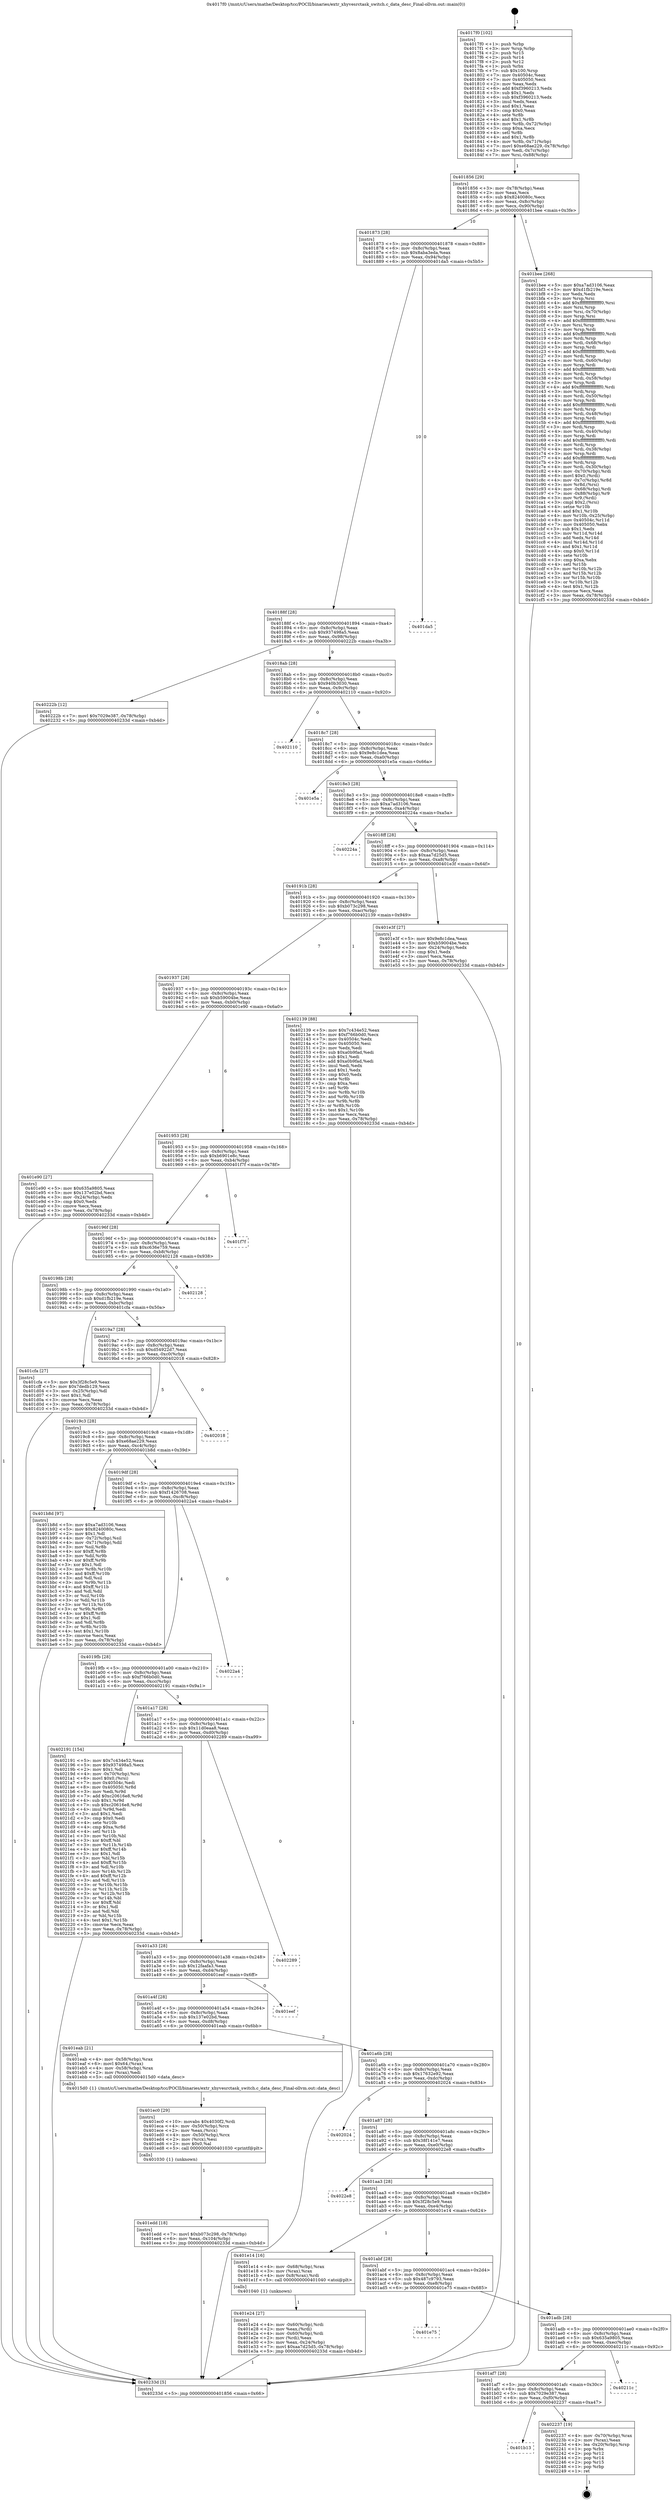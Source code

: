 digraph "0x4017f0" {
  label = "0x4017f0 (/mnt/c/Users/mathe/Desktop/tcc/POCII/binaries/extr_xhyvesrctask_switch.c_data_desc_Final-ollvm.out::main(0))"
  labelloc = "t"
  node[shape=record]

  Entry [label="",width=0.3,height=0.3,shape=circle,fillcolor=black,style=filled]
  "0x401856" [label="{
     0x401856 [29]\l
     | [instrs]\l
     &nbsp;&nbsp;0x401856 \<+3\>: mov -0x78(%rbp),%eax\l
     &nbsp;&nbsp;0x401859 \<+2\>: mov %eax,%ecx\l
     &nbsp;&nbsp;0x40185b \<+6\>: sub $0x8240080c,%ecx\l
     &nbsp;&nbsp;0x401861 \<+6\>: mov %eax,-0x8c(%rbp)\l
     &nbsp;&nbsp;0x401867 \<+6\>: mov %ecx,-0x90(%rbp)\l
     &nbsp;&nbsp;0x40186d \<+6\>: je 0000000000401bee \<main+0x3fe\>\l
  }"]
  "0x401bee" [label="{
     0x401bee [268]\l
     | [instrs]\l
     &nbsp;&nbsp;0x401bee \<+5\>: mov $0xa7ad3106,%eax\l
     &nbsp;&nbsp;0x401bf3 \<+5\>: mov $0xd1fb219e,%ecx\l
     &nbsp;&nbsp;0x401bf8 \<+2\>: xor %edx,%edx\l
     &nbsp;&nbsp;0x401bfa \<+3\>: mov %rsp,%rsi\l
     &nbsp;&nbsp;0x401bfd \<+4\>: add $0xfffffffffffffff0,%rsi\l
     &nbsp;&nbsp;0x401c01 \<+3\>: mov %rsi,%rsp\l
     &nbsp;&nbsp;0x401c04 \<+4\>: mov %rsi,-0x70(%rbp)\l
     &nbsp;&nbsp;0x401c08 \<+3\>: mov %rsp,%rsi\l
     &nbsp;&nbsp;0x401c0b \<+4\>: add $0xfffffffffffffff0,%rsi\l
     &nbsp;&nbsp;0x401c0f \<+3\>: mov %rsi,%rsp\l
     &nbsp;&nbsp;0x401c12 \<+3\>: mov %rsp,%rdi\l
     &nbsp;&nbsp;0x401c15 \<+4\>: add $0xfffffffffffffff0,%rdi\l
     &nbsp;&nbsp;0x401c19 \<+3\>: mov %rdi,%rsp\l
     &nbsp;&nbsp;0x401c1c \<+4\>: mov %rdi,-0x68(%rbp)\l
     &nbsp;&nbsp;0x401c20 \<+3\>: mov %rsp,%rdi\l
     &nbsp;&nbsp;0x401c23 \<+4\>: add $0xfffffffffffffff0,%rdi\l
     &nbsp;&nbsp;0x401c27 \<+3\>: mov %rdi,%rsp\l
     &nbsp;&nbsp;0x401c2a \<+4\>: mov %rdi,-0x60(%rbp)\l
     &nbsp;&nbsp;0x401c2e \<+3\>: mov %rsp,%rdi\l
     &nbsp;&nbsp;0x401c31 \<+4\>: add $0xfffffffffffffff0,%rdi\l
     &nbsp;&nbsp;0x401c35 \<+3\>: mov %rdi,%rsp\l
     &nbsp;&nbsp;0x401c38 \<+4\>: mov %rdi,-0x58(%rbp)\l
     &nbsp;&nbsp;0x401c3c \<+3\>: mov %rsp,%rdi\l
     &nbsp;&nbsp;0x401c3f \<+4\>: add $0xfffffffffffffff0,%rdi\l
     &nbsp;&nbsp;0x401c43 \<+3\>: mov %rdi,%rsp\l
     &nbsp;&nbsp;0x401c46 \<+4\>: mov %rdi,-0x50(%rbp)\l
     &nbsp;&nbsp;0x401c4a \<+3\>: mov %rsp,%rdi\l
     &nbsp;&nbsp;0x401c4d \<+4\>: add $0xfffffffffffffff0,%rdi\l
     &nbsp;&nbsp;0x401c51 \<+3\>: mov %rdi,%rsp\l
     &nbsp;&nbsp;0x401c54 \<+4\>: mov %rdi,-0x48(%rbp)\l
     &nbsp;&nbsp;0x401c58 \<+3\>: mov %rsp,%rdi\l
     &nbsp;&nbsp;0x401c5b \<+4\>: add $0xfffffffffffffff0,%rdi\l
     &nbsp;&nbsp;0x401c5f \<+3\>: mov %rdi,%rsp\l
     &nbsp;&nbsp;0x401c62 \<+4\>: mov %rdi,-0x40(%rbp)\l
     &nbsp;&nbsp;0x401c66 \<+3\>: mov %rsp,%rdi\l
     &nbsp;&nbsp;0x401c69 \<+4\>: add $0xfffffffffffffff0,%rdi\l
     &nbsp;&nbsp;0x401c6d \<+3\>: mov %rdi,%rsp\l
     &nbsp;&nbsp;0x401c70 \<+4\>: mov %rdi,-0x38(%rbp)\l
     &nbsp;&nbsp;0x401c74 \<+3\>: mov %rsp,%rdi\l
     &nbsp;&nbsp;0x401c77 \<+4\>: add $0xfffffffffffffff0,%rdi\l
     &nbsp;&nbsp;0x401c7b \<+3\>: mov %rdi,%rsp\l
     &nbsp;&nbsp;0x401c7e \<+4\>: mov %rdi,-0x30(%rbp)\l
     &nbsp;&nbsp;0x401c82 \<+4\>: mov -0x70(%rbp),%rdi\l
     &nbsp;&nbsp;0x401c86 \<+6\>: movl $0x0,(%rdi)\l
     &nbsp;&nbsp;0x401c8c \<+4\>: mov -0x7c(%rbp),%r8d\l
     &nbsp;&nbsp;0x401c90 \<+3\>: mov %r8d,(%rsi)\l
     &nbsp;&nbsp;0x401c93 \<+4\>: mov -0x68(%rbp),%rdi\l
     &nbsp;&nbsp;0x401c97 \<+7\>: mov -0x88(%rbp),%r9\l
     &nbsp;&nbsp;0x401c9e \<+3\>: mov %r9,(%rdi)\l
     &nbsp;&nbsp;0x401ca1 \<+3\>: cmpl $0x2,(%rsi)\l
     &nbsp;&nbsp;0x401ca4 \<+4\>: setne %r10b\l
     &nbsp;&nbsp;0x401ca8 \<+4\>: and $0x1,%r10b\l
     &nbsp;&nbsp;0x401cac \<+4\>: mov %r10b,-0x25(%rbp)\l
     &nbsp;&nbsp;0x401cb0 \<+8\>: mov 0x40504c,%r11d\l
     &nbsp;&nbsp;0x401cb8 \<+7\>: mov 0x405050,%ebx\l
     &nbsp;&nbsp;0x401cbf \<+3\>: sub $0x1,%edx\l
     &nbsp;&nbsp;0x401cc2 \<+3\>: mov %r11d,%r14d\l
     &nbsp;&nbsp;0x401cc5 \<+3\>: add %edx,%r14d\l
     &nbsp;&nbsp;0x401cc8 \<+4\>: imul %r14d,%r11d\l
     &nbsp;&nbsp;0x401ccc \<+4\>: and $0x1,%r11d\l
     &nbsp;&nbsp;0x401cd0 \<+4\>: cmp $0x0,%r11d\l
     &nbsp;&nbsp;0x401cd4 \<+4\>: sete %r10b\l
     &nbsp;&nbsp;0x401cd8 \<+3\>: cmp $0xa,%ebx\l
     &nbsp;&nbsp;0x401cdb \<+4\>: setl %r15b\l
     &nbsp;&nbsp;0x401cdf \<+3\>: mov %r10b,%r12b\l
     &nbsp;&nbsp;0x401ce2 \<+3\>: and %r15b,%r12b\l
     &nbsp;&nbsp;0x401ce5 \<+3\>: xor %r15b,%r10b\l
     &nbsp;&nbsp;0x401ce8 \<+3\>: or %r10b,%r12b\l
     &nbsp;&nbsp;0x401ceb \<+4\>: test $0x1,%r12b\l
     &nbsp;&nbsp;0x401cef \<+3\>: cmovne %ecx,%eax\l
     &nbsp;&nbsp;0x401cf2 \<+3\>: mov %eax,-0x78(%rbp)\l
     &nbsp;&nbsp;0x401cf5 \<+5\>: jmp 000000000040233d \<main+0xb4d\>\l
  }"]
  "0x401873" [label="{
     0x401873 [28]\l
     | [instrs]\l
     &nbsp;&nbsp;0x401873 \<+5\>: jmp 0000000000401878 \<main+0x88\>\l
     &nbsp;&nbsp;0x401878 \<+6\>: mov -0x8c(%rbp),%eax\l
     &nbsp;&nbsp;0x40187e \<+5\>: sub $0x8aba3eda,%eax\l
     &nbsp;&nbsp;0x401883 \<+6\>: mov %eax,-0x94(%rbp)\l
     &nbsp;&nbsp;0x401889 \<+6\>: je 0000000000401da5 \<main+0x5b5\>\l
  }"]
  Exit [label="",width=0.3,height=0.3,shape=circle,fillcolor=black,style=filled,peripheries=2]
  "0x401da5" [label="{
     0x401da5\l
  }", style=dashed]
  "0x40188f" [label="{
     0x40188f [28]\l
     | [instrs]\l
     &nbsp;&nbsp;0x40188f \<+5\>: jmp 0000000000401894 \<main+0xa4\>\l
     &nbsp;&nbsp;0x401894 \<+6\>: mov -0x8c(%rbp),%eax\l
     &nbsp;&nbsp;0x40189a \<+5\>: sub $0x937498a5,%eax\l
     &nbsp;&nbsp;0x40189f \<+6\>: mov %eax,-0x98(%rbp)\l
     &nbsp;&nbsp;0x4018a5 \<+6\>: je 000000000040222b \<main+0xa3b\>\l
  }"]
  "0x401b13" [label="{
     0x401b13\l
  }", style=dashed]
  "0x40222b" [label="{
     0x40222b [12]\l
     | [instrs]\l
     &nbsp;&nbsp;0x40222b \<+7\>: movl $0x7029e387,-0x78(%rbp)\l
     &nbsp;&nbsp;0x402232 \<+5\>: jmp 000000000040233d \<main+0xb4d\>\l
  }"]
  "0x4018ab" [label="{
     0x4018ab [28]\l
     | [instrs]\l
     &nbsp;&nbsp;0x4018ab \<+5\>: jmp 00000000004018b0 \<main+0xc0\>\l
     &nbsp;&nbsp;0x4018b0 \<+6\>: mov -0x8c(%rbp),%eax\l
     &nbsp;&nbsp;0x4018b6 \<+5\>: sub $0x940b3030,%eax\l
     &nbsp;&nbsp;0x4018bb \<+6\>: mov %eax,-0x9c(%rbp)\l
     &nbsp;&nbsp;0x4018c1 \<+6\>: je 0000000000402110 \<main+0x920\>\l
  }"]
  "0x402237" [label="{
     0x402237 [19]\l
     | [instrs]\l
     &nbsp;&nbsp;0x402237 \<+4\>: mov -0x70(%rbp),%rax\l
     &nbsp;&nbsp;0x40223b \<+2\>: mov (%rax),%eax\l
     &nbsp;&nbsp;0x40223d \<+4\>: lea -0x20(%rbp),%rsp\l
     &nbsp;&nbsp;0x402241 \<+1\>: pop %rbx\l
     &nbsp;&nbsp;0x402242 \<+2\>: pop %r12\l
     &nbsp;&nbsp;0x402244 \<+2\>: pop %r14\l
     &nbsp;&nbsp;0x402246 \<+2\>: pop %r15\l
     &nbsp;&nbsp;0x402248 \<+1\>: pop %rbp\l
     &nbsp;&nbsp;0x402249 \<+1\>: ret\l
  }"]
  "0x402110" [label="{
     0x402110\l
  }", style=dashed]
  "0x4018c7" [label="{
     0x4018c7 [28]\l
     | [instrs]\l
     &nbsp;&nbsp;0x4018c7 \<+5\>: jmp 00000000004018cc \<main+0xdc\>\l
     &nbsp;&nbsp;0x4018cc \<+6\>: mov -0x8c(%rbp),%eax\l
     &nbsp;&nbsp;0x4018d2 \<+5\>: sub $0x9e8c1dea,%eax\l
     &nbsp;&nbsp;0x4018d7 \<+6\>: mov %eax,-0xa0(%rbp)\l
     &nbsp;&nbsp;0x4018dd \<+6\>: je 0000000000401e5a \<main+0x66a\>\l
  }"]
  "0x401af7" [label="{
     0x401af7 [28]\l
     | [instrs]\l
     &nbsp;&nbsp;0x401af7 \<+5\>: jmp 0000000000401afc \<main+0x30c\>\l
     &nbsp;&nbsp;0x401afc \<+6\>: mov -0x8c(%rbp),%eax\l
     &nbsp;&nbsp;0x401b02 \<+5\>: sub $0x7029e387,%eax\l
     &nbsp;&nbsp;0x401b07 \<+6\>: mov %eax,-0xf0(%rbp)\l
     &nbsp;&nbsp;0x401b0d \<+6\>: je 0000000000402237 \<main+0xa47\>\l
  }"]
  "0x401e5a" [label="{
     0x401e5a\l
  }", style=dashed]
  "0x4018e3" [label="{
     0x4018e3 [28]\l
     | [instrs]\l
     &nbsp;&nbsp;0x4018e3 \<+5\>: jmp 00000000004018e8 \<main+0xf8\>\l
     &nbsp;&nbsp;0x4018e8 \<+6\>: mov -0x8c(%rbp),%eax\l
     &nbsp;&nbsp;0x4018ee \<+5\>: sub $0xa7ad3106,%eax\l
     &nbsp;&nbsp;0x4018f3 \<+6\>: mov %eax,-0xa4(%rbp)\l
     &nbsp;&nbsp;0x4018f9 \<+6\>: je 000000000040224a \<main+0xa5a\>\l
  }"]
  "0x40211c" [label="{
     0x40211c\l
  }", style=dashed]
  "0x40224a" [label="{
     0x40224a\l
  }", style=dashed]
  "0x4018ff" [label="{
     0x4018ff [28]\l
     | [instrs]\l
     &nbsp;&nbsp;0x4018ff \<+5\>: jmp 0000000000401904 \<main+0x114\>\l
     &nbsp;&nbsp;0x401904 \<+6\>: mov -0x8c(%rbp),%eax\l
     &nbsp;&nbsp;0x40190a \<+5\>: sub $0xaa7d25d5,%eax\l
     &nbsp;&nbsp;0x40190f \<+6\>: mov %eax,-0xa8(%rbp)\l
     &nbsp;&nbsp;0x401915 \<+6\>: je 0000000000401e3f \<main+0x64f\>\l
  }"]
  "0x401adb" [label="{
     0x401adb [28]\l
     | [instrs]\l
     &nbsp;&nbsp;0x401adb \<+5\>: jmp 0000000000401ae0 \<main+0x2f0\>\l
     &nbsp;&nbsp;0x401ae0 \<+6\>: mov -0x8c(%rbp),%eax\l
     &nbsp;&nbsp;0x401ae6 \<+5\>: sub $0x635a9805,%eax\l
     &nbsp;&nbsp;0x401aeb \<+6\>: mov %eax,-0xec(%rbp)\l
     &nbsp;&nbsp;0x401af1 \<+6\>: je 000000000040211c \<main+0x92c\>\l
  }"]
  "0x401e3f" [label="{
     0x401e3f [27]\l
     | [instrs]\l
     &nbsp;&nbsp;0x401e3f \<+5\>: mov $0x9e8c1dea,%eax\l
     &nbsp;&nbsp;0x401e44 \<+5\>: mov $0xb59004be,%ecx\l
     &nbsp;&nbsp;0x401e49 \<+3\>: mov -0x24(%rbp),%edx\l
     &nbsp;&nbsp;0x401e4c \<+3\>: cmp $0x1,%edx\l
     &nbsp;&nbsp;0x401e4f \<+3\>: cmovl %ecx,%eax\l
     &nbsp;&nbsp;0x401e52 \<+3\>: mov %eax,-0x78(%rbp)\l
     &nbsp;&nbsp;0x401e55 \<+5\>: jmp 000000000040233d \<main+0xb4d\>\l
  }"]
  "0x40191b" [label="{
     0x40191b [28]\l
     | [instrs]\l
     &nbsp;&nbsp;0x40191b \<+5\>: jmp 0000000000401920 \<main+0x130\>\l
     &nbsp;&nbsp;0x401920 \<+6\>: mov -0x8c(%rbp),%eax\l
     &nbsp;&nbsp;0x401926 \<+5\>: sub $0xb073c298,%eax\l
     &nbsp;&nbsp;0x40192b \<+6\>: mov %eax,-0xac(%rbp)\l
     &nbsp;&nbsp;0x401931 \<+6\>: je 0000000000402139 \<main+0x949\>\l
  }"]
  "0x401e75" [label="{
     0x401e75\l
  }", style=dashed]
  "0x402139" [label="{
     0x402139 [88]\l
     | [instrs]\l
     &nbsp;&nbsp;0x402139 \<+5\>: mov $0x7c434e52,%eax\l
     &nbsp;&nbsp;0x40213e \<+5\>: mov $0xf766b0d0,%ecx\l
     &nbsp;&nbsp;0x402143 \<+7\>: mov 0x40504c,%edx\l
     &nbsp;&nbsp;0x40214a \<+7\>: mov 0x405050,%esi\l
     &nbsp;&nbsp;0x402151 \<+2\>: mov %edx,%edi\l
     &nbsp;&nbsp;0x402153 \<+6\>: sub $0xa0b9fad,%edi\l
     &nbsp;&nbsp;0x402159 \<+3\>: sub $0x1,%edi\l
     &nbsp;&nbsp;0x40215c \<+6\>: add $0xa0b9fad,%edi\l
     &nbsp;&nbsp;0x402162 \<+3\>: imul %edi,%edx\l
     &nbsp;&nbsp;0x402165 \<+3\>: and $0x1,%edx\l
     &nbsp;&nbsp;0x402168 \<+3\>: cmp $0x0,%edx\l
     &nbsp;&nbsp;0x40216b \<+4\>: sete %r8b\l
     &nbsp;&nbsp;0x40216f \<+3\>: cmp $0xa,%esi\l
     &nbsp;&nbsp;0x402172 \<+4\>: setl %r9b\l
     &nbsp;&nbsp;0x402176 \<+3\>: mov %r8b,%r10b\l
     &nbsp;&nbsp;0x402179 \<+3\>: and %r9b,%r10b\l
     &nbsp;&nbsp;0x40217c \<+3\>: xor %r9b,%r8b\l
     &nbsp;&nbsp;0x40217f \<+3\>: or %r8b,%r10b\l
     &nbsp;&nbsp;0x402182 \<+4\>: test $0x1,%r10b\l
     &nbsp;&nbsp;0x402186 \<+3\>: cmovne %ecx,%eax\l
     &nbsp;&nbsp;0x402189 \<+3\>: mov %eax,-0x78(%rbp)\l
     &nbsp;&nbsp;0x40218c \<+5\>: jmp 000000000040233d \<main+0xb4d\>\l
  }"]
  "0x401937" [label="{
     0x401937 [28]\l
     | [instrs]\l
     &nbsp;&nbsp;0x401937 \<+5\>: jmp 000000000040193c \<main+0x14c\>\l
     &nbsp;&nbsp;0x40193c \<+6\>: mov -0x8c(%rbp),%eax\l
     &nbsp;&nbsp;0x401942 \<+5\>: sub $0xb59004be,%eax\l
     &nbsp;&nbsp;0x401947 \<+6\>: mov %eax,-0xb0(%rbp)\l
     &nbsp;&nbsp;0x40194d \<+6\>: je 0000000000401e90 \<main+0x6a0\>\l
  }"]
  "0x401edd" [label="{
     0x401edd [18]\l
     | [instrs]\l
     &nbsp;&nbsp;0x401edd \<+7\>: movl $0xb073c298,-0x78(%rbp)\l
     &nbsp;&nbsp;0x401ee4 \<+6\>: mov %eax,-0x104(%rbp)\l
     &nbsp;&nbsp;0x401eea \<+5\>: jmp 000000000040233d \<main+0xb4d\>\l
  }"]
  "0x401e90" [label="{
     0x401e90 [27]\l
     | [instrs]\l
     &nbsp;&nbsp;0x401e90 \<+5\>: mov $0x635a9805,%eax\l
     &nbsp;&nbsp;0x401e95 \<+5\>: mov $0x137e02bd,%ecx\l
     &nbsp;&nbsp;0x401e9a \<+3\>: mov -0x24(%rbp),%edx\l
     &nbsp;&nbsp;0x401e9d \<+3\>: cmp $0x0,%edx\l
     &nbsp;&nbsp;0x401ea0 \<+3\>: cmove %ecx,%eax\l
     &nbsp;&nbsp;0x401ea3 \<+3\>: mov %eax,-0x78(%rbp)\l
     &nbsp;&nbsp;0x401ea6 \<+5\>: jmp 000000000040233d \<main+0xb4d\>\l
  }"]
  "0x401953" [label="{
     0x401953 [28]\l
     | [instrs]\l
     &nbsp;&nbsp;0x401953 \<+5\>: jmp 0000000000401958 \<main+0x168\>\l
     &nbsp;&nbsp;0x401958 \<+6\>: mov -0x8c(%rbp),%eax\l
     &nbsp;&nbsp;0x40195e \<+5\>: sub $0xb6901e8c,%eax\l
     &nbsp;&nbsp;0x401963 \<+6\>: mov %eax,-0xb4(%rbp)\l
     &nbsp;&nbsp;0x401969 \<+6\>: je 0000000000401f7f \<main+0x78f\>\l
  }"]
  "0x401ec0" [label="{
     0x401ec0 [29]\l
     | [instrs]\l
     &nbsp;&nbsp;0x401ec0 \<+10\>: movabs $0x4030f2,%rdi\l
     &nbsp;&nbsp;0x401eca \<+4\>: mov -0x50(%rbp),%rcx\l
     &nbsp;&nbsp;0x401ece \<+2\>: mov %eax,(%rcx)\l
     &nbsp;&nbsp;0x401ed0 \<+4\>: mov -0x50(%rbp),%rcx\l
     &nbsp;&nbsp;0x401ed4 \<+2\>: mov (%rcx),%esi\l
     &nbsp;&nbsp;0x401ed6 \<+2\>: mov $0x0,%al\l
     &nbsp;&nbsp;0x401ed8 \<+5\>: call 0000000000401030 \<printf@plt\>\l
     | [calls]\l
     &nbsp;&nbsp;0x401030 \{1\} (unknown)\l
  }"]
  "0x401f7f" [label="{
     0x401f7f\l
  }", style=dashed]
  "0x40196f" [label="{
     0x40196f [28]\l
     | [instrs]\l
     &nbsp;&nbsp;0x40196f \<+5\>: jmp 0000000000401974 \<main+0x184\>\l
     &nbsp;&nbsp;0x401974 \<+6\>: mov -0x8c(%rbp),%eax\l
     &nbsp;&nbsp;0x40197a \<+5\>: sub $0xc636e759,%eax\l
     &nbsp;&nbsp;0x40197f \<+6\>: mov %eax,-0xb8(%rbp)\l
     &nbsp;&nbsp;0x401985 \<+6\>: je 0000000000402128 \<main+0x938\>\l
  }"]
  "0x401e24" [label="{
     0x401e24 [27]\l
     | [instrs]\l
     &nbsp;&nbsp;0x401e24 \<+4\>: mov -0x60(%rbp),%rdi\l
     &nbsp;&nbsp;0x401e28 \<+2\>: mov %eax,(%rdi)\l
     &nbsp;&nbsp;0x401e2a \<+4\>: mov -0x60(%rbp),%rdi\l
     &nbsp;&nbsp;0x401e2e \<+2\>: mov (%rdi),%eax\l
     &nbsp;&nbsp;0x401e30 \<+3\>: mov %eax,-0x24(%rbp)\l
     &nbsp;&nbsp;0x401e33 \<+7\>: movl $0xaa7d25d5,-0x78(%rbp)\l
     &nbsp;&nbsp;0x401e3a \<+5\>: jmp 000000000040233d \<main+0xb4d\>\l
  }"]
  "0x402128" [label="{
     0x402128\l
  }", style=dashed]
  "0x40198b" [label="{
     0x40198b [28]\l
     | [instrs]\l
     &nbsp;&nbsp;0x40198b \<+5\>: jmp 0000000000401990 \<main+0x1a0\>\l
     &nbsp;&nbsp;0x401990 \<+6\>: mov -0x8c(%rbp),%eax\l
     &nbsp;&nbsp;0x401996 \<+5\>: sub $0xd1fb219e,%eax\l
     &nbsp;&nbsp;0x40199b \<+6\>: mov %eax,-0xbc(%rbp)\l
     &nbsp;&nbsp;0x4019a1 \<+6\>: je 0000000000401cfa \<main+0x50a\>\l
  }"]
  "0x401abf" [label="{
     0x401abf [28]\l
     | [instrs]\l
     &nbsp;&nbsp;0x401abf \<+5\>: jmp 0000000000401ac4 \<main+0x2d4\>\l
     &nbsp;&nbsp;0x401ac4 \<+6\>: mov -0x8c(%rbp),%eax\l
     &nbsp;&nbsp;0x401aca \<+5\>: sub $0x487c9793,%eax\l
     &nbsp;&nbsp;0x401acf \<+6\>: mov %eax,-0xe8(%rbp)\l
     &nbsp;&nbsp;0x401ad5 \<+6\>: je 0000000000401e75 \<main+0x685\>\l
  }"]
  "0x401cfa" [label="{
     0x401cfa [27]\l
     | [instrs]\l
     &nbsp;&nbsp;0x401cfa \<+5\>: mov $0x3f28c5e9,%eax\l
     &nbsp;&nbsp;0x401cff \<+5\>: mov $0x7dedb129,%ecx\l
     &nbsp;&nbsp;0x401d04 \<+3\>: mov -0x25(%rbp),%dl\l
     &nbsp;&nbsp;0x401d07 \<+3\>: test $0x1,%dl\l
     &nbsp;&nbsp;0x401d0a \<+3\>: cmovne %ecx,%eax\l
     &nbsp;&nbsp;0x401d0d \<+3\>: mov %eax,-0x78(%rbp)\l
     &nbsp;&nbsp;0x401d10 \<+5\>: jmp 000000000040233d \<main+0xb4d\>\l
  }"]
  "0x4019a7" [label="{
     0x4019a7 [28]\l
     | [instrs]\l
     &nbsp;&nbsp;0x4019a7 \<+5\>: jmp 00000000004019ac \<main+0x1bc\>\l
     &nbsp;&nbsp;0x4019ac \<+6\>: mov -0x8c(%rbp),%eax\l
     &nbsp;&nbsp;0x4019b2 \<+5\>: sub $0xd54922d7,%eax\l
     &nbsp;&nbsp;0x4019b7 \<+6\>: mov %eax,-0xc0(%rbp)\l
     &nbsp;&nbsp;0x4019bd \<+6\>: je 0000000000402018 \<main+0x828\>\l
  }"]
  "0x401e14" [label="{
     0x401e14 [16]\l
     | [instrs]\l
     &nbsp;&nbsp;0x401e14 \<+4\>: mov -0x68(%rbp),%rax\l
     &nbsp;&nbsp;0x401e18 \<+3\>: mov (%rax),%rax\l
     &nbsp;&nbsp;0x401e1b \<+4\>: mov 0x8(%rax),%rdi\l
     &nbsp;&nbsp;0x401e1f \<+5\>: call 0000000000401040 \<atoi@plt\>\l
     | [calls]\l
     &nbsp;&nbsp;0x401040 \{1\} (unknown)\l
  }"]
  "0x402018" [label="{
     0x402018\l
  }", style=dashed]
  "0x4019c3" [label="{
     0x4019c3 [28]\l
     | [instrs]\l
     &nbsp;&nbsp;0x4019c3 \<+5\>: jmp 00000000004019c8 \<main+0x1d8\>\l
     &nbsp;&nbsp;0x4019c8 \<+6\>: mov -0x8c(%rbp),%eax\l
     &nbsp;&nbsp;0x4019ce \<+5\>: sub $0xe68ae229,%eax\l
     &nbsp;&nbsp;0x4019d3 \<+6\>: mov %eax,-0xc4(%rbp)\l
     &nbsp;&nbsp;0x4019d9 \<+6\>: je 0000000000401b8d \<main+0x39d\>\l
  }"]
  "0x401aa3" [label="{
     0x401aa3 [28]\l
     | [instrs]\l
     &nbsp;&nbsp;0x401aa3 \<+5\>: jmp 0000000000401aa8 \<main+0x2b8\>\l
     &nbsp;&nbsp;0x401aa8 \<+6\>: mov -0x8c(%rbp),%eax\l
     &nbsp;&nbsp;0x401aae \<+5\>: sub $0x3f28c5e9,%eax\l
     &nbsp;&nbsp;0x401ab3 \<+6\>: mov %eax,-0xe4(%rbp)\l
     &nbsp;&nbsp;0x401ab9 \<+6\>: je 0000000000401e14 \<main+0x624\>\l
  }"]
  "0x401b8d" [label="{
     0x401b8d [97]\l
     | [instrs]\l
     &nbsp;&nbsp;0x401b8d \<+5\>: mov $0xa7ad3106,%eax\l
     &nbsp;&nbsp;0x401b92 \<+5\>: mov $0x8240080c,%ecx\l
     &nbsp;&nbsp;0x401b97 \<+2\>: mov $0x1,%dl\l
     &nbsp;&nbsp;0x401b99 \<+4\>: mov -0x72(%rbp),%sil\l
     &nbsp;&nbsp;0x401b9d \<+4\>: mov -0x71(%rbp),%dil\l
     &nbsp;&nbsp;0x401ba1 \<+3\>: mov %sil,%r8b\l
     &nbsp;&nbsp;0x401ba4 \<+4\>: xor $0xff,%r8b\l
     &nbsp;&nbsp;0x401ba8 \<+3\>: mov %dil,%r9b\l
     &nbsp;&nbsp;0x401bab \<+4\>: xor $0xff,%r9b\l
     &nbsp;&nbsp;0x401baf \<+3\>: xor $0x1,%dl\l
     &nbsp;&nbsp;0x401bb2 \<+3\>: mov %r8b,%r10b\l
     &nbsp;&nbsp;0x401bb5 \<+4\>: and $0xff,%r10b\l
     &nbsp;&nbsp;0x401bb9 \<+3\>: and %dl,%sil\l
     &nbsp;&nbsp;0x401bbc \<+3\>: mov %r9b,%r11b\l
     &nbsp;&nbsp;0x401bbf \<+4\>: and $0xff,%r11b\l
     &nbsp;&nbsp;0x401bc3 \<+3\>: and %dl,%dil\l
     &nbsp;&nbsp;0x401bc6 \<+3\>: or %sil,%r10b\l
     &nbsp;&nbsp;0x401bc9 \<+3\>: or %dil,%r11b\l
     &nbsp;&nbsp;0x401bcc \<+3\>: xor %r11b,%r10b\l
     &nbsp;&nbsp;0x401bcf \<+3\>: or %r9b,%r8b\l
     &nbsp;&nbsp;0x401bd2 \<+4\>: xor $0xff,%r8b\l
     &nbsp;&nbsp;0x401bd6 \<+3\>: or $0x1,%dl\l
     &nbsp;&nbsp;0x401bd9 \<+3\>: and %dl,%r8b\l
     &nbsp;&nbsp;0x401bdc \<+3\>: or %r8b,%r10b\l
     &nbsp;&nbsp;0x401bdf \<+4\>: test $0x1,%r10b\l
     &nbsp;&nbsp;0x401be3 \<+3\>: cmovne %ecx,%eax\l
     &nbsp;&nbsp;0x401be6 \<+3\>: mov %eax,-0x78(%rbp)\l
     &nbsp;&nbsp;0x401be9 \<+5\>: jmp 000000000040233d \<main+0xb4d\>\l
  }"]
  "0x4019df" [label="{
     0x4019df [28]\l
     | [instrs]\l
     &nbsp;&nbsp;0x4019df \<+5\>: jmp 00000000004019e4 \<main+0x1f4\>\l
     &nbsp;&nbsp;0x4019e4 \<+6\>: mov -0x8c(%rbp),%eax\l
     &nbsp;&nbsp;0x4019ea \<+5\>: sub $0xf1426708,%eax\l
     &nbsp;&nbsp;0x4019ef \<+6\>: mov %eax,-0xc8(%rbp)\l
     &nbsp;&nbsp;0x4019f5 \<+6\>: je 00000000004022a4 \<main+0xab4\>\l
  }"]
  "0x40233d" [label="{
     0x40233d [5]\l
     | [instrs]\l
     &nbsp;&nbsp;0x40233d \<+5\>: jmp 0000000000401856 \<main+0x66\>\l
  }"]
  "0x4017f0" [label="{
     0x4017f0 [102]\l
     | [instrs]\l
     &nbsp;&nbsp;0x4017f0 \<+1\>: push %rbp\l
     &nbsp;&nbsp;0x4017f1 \<+3\>: mov %rsp,%rbp\l
     &nbsp;&nbsp;0x4017f4 \<+2\>: push %r15\l
     &nbsp;&nbsp;0x4017f6 \<+2\>: push %r14\l
     &nbsp;&nbsp;0x4017f8 \<+2\>: push %r12\l
     &nbsp;&nbsp;0x4017fa \<+1\>: push %rbx\l
     &nbsp;&nbsp;0x4017fb \<+7\>: sub $0x100,%rsp\l
     &nbsp;&nbsp;0x401802 \<+7\>: mov 0x40504c,%eax\l
     &nbsp;&nbsp;0x401809 \<+7\>: mov 0x405050,%ecx\l
     &nbsp;&nbsp;0x401810 \<+2\>: mov %eax,%edx\l
     &nbsp;&nbsp;0x401812 \<+6\>: add $0xf3960213,%edx\l
     &nbsp;&nbsp;0x401818 \<+3\>: sub $0x1,%edx\l
     &nbsp;&nbsp;0x40181b \<+6\>: sub $0xf3960213,%edx\l
     &nbsp;&nbsp;0x401821 \<+3\>: imul %edx,%eax\l
     &nbsp;&nbsp;0x401824 \<+3\>: and $0x1,%eax\l
     &nbsp;&nbsp;0x401827 \<+3\>: cmp $0x0,%eax\l
     &nbsp;&nbsp;0x40182a \<+4\>: sete %r8b\l
     &nbsp;&nbsp;0x40182e \<+4\>: and $0x1,%r8b\l
     &nbsp;&nbsp;0x401832 \<+4\>: mov %r8b,-0x72(%rbp)\l
     &nbsp;&nbsp;0x401836 \<+3\>: cmp $0xa,%ecx\l
     &nbsp;&nbsp;0x401839 \<+4\>: setl %r8b\l
     &nbsp;&nbsp;0x40183d \<+4\>: and $0x1,%r8b\l
     &nbsp;&nbsp;0x401841 \<+4\>: mov %r8b,-0x71(%rbp)\l
     &nbsp;&nbsp;0x401845 \<+7\>: movl $0xe68ae229,-0x78(%rbp)\l
     &nbsp;&nbsp;0x40184c \<+3\>: mov %edi,-0x7c(%rbp)\l
     &nbsp;&nbsp;0x40184f \<+7\>: mov %rsi,-0x88(%rbp)\l
  }"]
  "0x4022e8" [label="{
     0x4022e8\l
  }", style=dashed]
  "0x401a87" [label="{
     0x401a87 [28]\l
     | [instrs]\l
     &nbsp;&nbsp;0x401a87 \<+5\>: jmp 0000000000401a8c \<main+0x29c\>\l
     &nbsp;&nbsp;0x401a8c \<+6\>: mov -0x8c(%rbp),%eax\l
     &nbsp;&nbsp;0x401a92 \<+5\>: sub $0x38f141e7,%eax\l
     &nbsp;&nbsp;0x401a97 \<+6\>: mov %eax,-0xe0(%rbp)\l
     &nbsp;&nbsp;0x401a9d \<+6\>: je 00000000004022e8 \<main+0xaf8\>\l
  }"]
  "0x4022a4" [label="{
     0x4022a4\l
  }", style=dashed]
  "0x4019fb" [label="{
     0x4019fb [28]\l
     | [instrs]\l
     &nbsp;&nbsp;0x4019fb \<+5\>: jmp 0000000000401a00 \<main+0x210\>\l
     &nbsp;&nbsp;0x401a00 \<+6\>: mov -0x8c(%rbp),%eax\l
     &nbsp;&nbsp;0x401a06 \<+5\>: sub $0xf766b0d0,%eax\l
     &nbsp;&nbsp;0x401a0b \<+6\>: mov %eax,-0xcc(%rbp)\l
     &nbsp;&nbsp;0x401a11 \<+6\>: je 0000000000402191 \<main+0x9a1\>\l
  }"]
  "0x402024" [label="{
     0x402024\l
  }", style=dashed]
  "0x402191" [label="{
     0x402191 [154]\l
     | [instrs]\l
     &nbsp;&nbsp;0x402191 \<+5\>: mov $0x7c434e52,%eax\l
     &nbsp;&nbsp;0x402196 \<+5\>: mov $0x937498a5,%ecx\l
     &nbsp;&nbsp;0x40219b \<+2\>: mov $0x1,%dl\l
     &nbsp;&nbsp;0x40219d \<+4\>: mov -0x70(%rbp),%rsi\l
     &nbsp;&nbsp;0x4021a1 \<+6\>: movl $0x0,(%rsi)\l
     &nbsp;&nbsp;0x4021a7 \<+7\>: mov 0x40504c,%edi\l
     &nbsp;&nbsp;0x4021ae \<+8\>: mov 0x405050,%r8d\l
     &nbsp;&nbsp;0x4021b6 \<+3\>: mov %edi,%r9d\l
     &nbsp;&nbsp;0x4021b9 \<+7\>: add $0xc20616e8,%r9d\l
     &nbsp;&nbsp;0x4021c0 \<+4\>: sub $0x1,%r9d\l
     &nbsp;&nbsp;0x4021c4 \<+7\>: sub $0xc20616e8,%r9d\l
     &nbsp;&nbsp;0x4021cb \<+4\>: imul %r9d,%edi\l
     &nbsp;&nbsp;0x4021cf \<+3\>: and $0x1,%edi\l
     &nbsp;&nbsp;0x4021d2 \<+3\>: cmp $0x0,%edi\l
     &nbsp;&nbsp;0x4021d5 \<+4\>: sete %r10b\l
     &nbsp;&nbsp;0x4021d9 \<+4\>: cmp $0xa,%r8d\l
     &nbsp;&nbsp;0x4021dd \<+4\>: setl %r11b\l
     &nbsp;&nbsp;0x4021e1 \<+3\>: mov %r10b,%bl\l
     &nbsp;&nbsp;0x4021e4 \<+3\>: xor $0xff,%bl\l
     &nbsp;&nbsp;0x4021e7 \<+3\>: mov %r11b,%r14b\l
     &nbsp;&nbsp;0x4021ea \<+4\>: xor $0xff,%r14b\l
     &nbsp;&nbsp;0x4021ee \<+3\>: xor $0x1,%dl\l
     &nbsp;&nbsp;0x4021f1 \<+3\>: mov %bl,%r15b\l
     &nbsp;&nbsp;0x4021f4 \<+4\>: and $0xff,%r15b\l
     &nbsp;&nbsp;0x4021f8 \<+3\>: and %dl,%r10b\l
     &nbsp;&nbsp;0x4021fb \<+3\>: mov %r14b,%r12b\l
     &nbsp;&nbsp;0x4021fe \<+4\>: and $0xff,%r12b\l
     &nbsp;&nbsp;0x402202 \<+3\>: and %dl,%r11b\l
     &nbsp;&nbsp;0x402205 \<+3\>: or %r10b,%r15b\l
     &nbsp;&nbsp;0x402208 \<+3\>: or %r11b,%r12b\l
     &nbsp;&nbsp;0x40220b \<+3\>: xor %r12b,%r15b\l
     &nbsp;&nbsp;0x40220e \<+3\>: or %r14b,%bl\l
     &nbsp;&nbsp;0x402211 \<+3\>: xor $0xff,%bl\l
     &nbsp;&nbsp;0x402214 \<+3\>: or $0x1,%dl\l
     &nbsp;&nbsp;0x402217 \<+2\>: and %dl,%bl\l
     &nbsp;&nbsp;0x402219 \<+3\>: or %bl,%r15b\l
     &nbsp;&nbsp;0x40221c \<+4\>: test $0x1,%r15b\l
     &nbsp;&nbsp;0x402220 \<+3\>: cmovne %ecx,%eax\l
     &nbsp;&nbsp;0x402223 \<+3\>: mov %eax,-0x78(%rbp)\l
     &nbsp;&nbsp;0x402226 \<+5\>: jmp 000000000040233d \<main+0xb4d\>\l
  }"]
  "0x401a17" [label="{
     0x401a17 [28]\l
     | [instrs]\l
     &nbsp;&nbsp;0x401a17 \<+5\>: jmp 0000000000401a1c \<main+0x22c\>\l
     &nbsp;&nbsp;0x401a1c \<+6\>: mov -0x8c(%rbp),%eax\l
     &nbsp;&nbsp;0x401a22 \<+5\>: sub $0x11d0eaa8,%eax\l
     &nbsp;&nbsp;0x401a27 \<+6\>: mov %eax,-0xd0(%rbp)\l
     &nbsp;&nbsp;0x401a2d \<+6\>: je 0000000000402289 \<main+0xa99\>\l
  }"]
  "0x401a6b" [label="{
     0x401a6b [28]\l
     | [instrs]\l
     &nbsp;&nbsp;0x401a6b \<+5\>: jmp 0000000000401a70 \<main+0x280\>\l
     &nbsp;&nbsp;0x401a70 \<+6\>: mov -0x8c(%rbp),%eax\l
     &nbsp;&nbsp;0x401a76 \<+5\>: sub $0x17632e92,%eax\l
     &nbsp;&nbsp;0x401a7b \<+6\>: mov %eax,-0xdc(%rbp)\l
     &nbsp;&nbsp;0x401a81 \<+6\>: je 0000000000402024 \<main+0x834\>\l
  }"]
  "0x402289" [label="{
     0x402289\l
  }", style=dashed]
  "0x401a33" [label="{
     0x401a33 [28]\l
     | [instrs]\l
     &nbsp;&nbsp;0x401a33 \<+5\>: jmp 0000000000401a38 \<main+0x248\>\l
     &nbsp;&nbsp;0x401a38 \<+6\>: mov -0x8c(%rbp),%eax\l
     &nbsp;&nbsp;0x401a3e \<+5\>: sub $0x12faafa3,%eax\l
     &nbsp;&nbsp;0x401a43 \<+6\>: mov %eax,-0xd4(%rbp)\l
     &nbsp;&nbsp;0x401a49 \<+6\>: je 0000000000401eef \<main+0x6ff\>\l
  }"]
  "0x401eab" [label="{
     0x401eab [21]\l
     | [instrs]\l
     &nbsp;&nbsp;0x401eab \<+4\>: mov -0x58(%rbp),%rax\l
     &nbsp;&nbsp;0x401eaf \<+6\>: movl $0x64,(%rax)\l
     &nbsp;&nbsp;0x401eb5 \<+4\>: mov -0x58(%rbp),%rax\l
     &nbsp;&nbsp;0x401eb9 \<+2\>: mov (%rax),%edi\l
     &nbsp;&nbsp;0x401ebb \<+5\>: call 00000000004015d0 \<data_desc\>\l
     | [calls]\l
     &nbsp;&nbsp;0x4015d0 \{1\} (/mnt/c/Users/mathe/Desktop/tcc/POCII/binaries/extr_xhyvesrctask_switch.c_data_desc_Final-ollvm.out::data_desc)\l
  }"]
  "0x401eef" [label="{
     0x401eef\l
  }", style=dashed]
  "0x401a4f" [label="{
     0x401a4f [28]\l
     | [instrs]\l
     &nbsp;&nbsp;0x401a4f \<+5\>: jmp 0000000000401a54 \<main+0x264\>\l
     &nbsp;&nbsp;0x401a54 \<+6\>: mov -0x8c(%rbp),%eax\l
     &nbsp;&nbsp;0x401a5a \<+5\>: sub $0x137e02bd,%eax\l
     &nbsp;&nbsp;0x401a5f \<+6\>: mov %eax,-0xd8(%rbp)\l
     &nbsp;&nbsp;0x401a65 \<+6\>: je 0000000000401eab \<main+0x6bb\>\l
  }"]
  Entry -> "0x4017f0" [label=" 1"]
  "0x401856" -> "0x401bee" [label=" 1"]
  "0x401856" -> "0x401873" [label=" 10"]
  "0x402237" -> Exit [label=" 1"]
  "0x401873" -> "0x401da5" [label=" 0"]
  "0x401873" -> "0x40188f" [label=" 10"]
  "0x401af7" -> "0x401b13" [label=" 0"]
  "0x40188f" -> "0x40222b" [label=" 1"]
  "0x40188f" -> "0x4018ab" [label=" 9"]
  "0x401af7" -> "0x402237" [label=" 1"]
  "0x4018ab" -> "0x402110" [label=" 0"]
  "0x4018ab" -> "0x4018c7" [label=" 9"]
  "0x401adb" -> "0x401af7" [label=" 1"]
  "0x4018c7" -> "0x401e5a" [label=" 0"]
  "0x4018c7" -> "0x4018e3" [label=" 9"]
  "0x401adb" -> "0x40211c" [label=" 0"]
  "0x4018e3" -> "0x40224a" [label=" 0"]
  "0x4018e3" -> "0x4018ff" [label=" 9"]
  "0x401abf" -> "0x401adb" [label=" 1"]
  "0x4018ff" -> "0x401e3f" [label=" 1"]
  "0x4018ff" -> "0x40191b" [label=" 8"]
  "0x401abf" -> "0x401e75" [label=" 0"]
  "0x40191b" -> "0x402139" [label=" 1"]
  "0x40191b" -> "0x401937" [label=" 7"]
  "0x40222b" -> "0x40233d" [label=" 1"]
  "0x401937" -> "0x401e90" [label=" 1"]
  "0x401937" -> "0x401953" [label=" 6"]
  "0x402191" -> "0x40233d" [label=" 1"]
  "0x401953" -> "0x401f7f" [label=" 0"]
  "0x401953" -> "0x40196f" [label=" 6"]
  "0x402139" -> "0x40233d" [label=" 1"]
  "0x40196f" -> "0x402128" [label=" 0"]
  "0x40196f" -> "0x40198b" [label=" 6"]
  "0x401edd" -> "0x40233d" [label=" 1"]
  "0x40198b" -> "0x401cfa" [label=" 1"]
  "0x40198b" -> "0x4019a7" [label=" 5"]
  "0x401ec0" -> "0x401edd" [label=" 1"]
  "0x4019a7" -> "0x402018" [label=" 0"]
  "0x4019a7" -> "0x4019c3" [label=" 5"]
  "0x401eab" -> "0x401ec0" [label=" 1"]
  "0x4019c3" -> "0x401b8d" [label=" 1"]
  "0x4019c3" -> "0x4019df" [label=" 4"]
  "0x401b8d" -> "0x40233d" [label=" 1"]
  "0x4017f0" -> "0x401856" [label=" 1"]
  "0x40233d" -> "0x401856" [label=" 10"]
  "0x401e3f" -> "0x40233d" [label=" 1"]
  "0x401bee" -> "0x40233d" [label=" 1"]
  "0x401cfa" -> "0x40233d" [label=" 1"]
  "0x401e24" -> "0x40233d" [label=" 1"]
  "0x4019df" -> "0x4022a4" [label=" 0"]
  "0x4019df" -> "0x4019fb" [label=" 4"]
  "0x401aa3" -> "0x401abf" [label=" 1"]
  "0x4019fb" -> "0x402191" [label=" 1"]
  "0x4019fb" -> "0x401a17" [label=" 3"]
  "0x401aa3" -> "0x401e14" [label=" 1"]
  "0x401a17" -> "0x402289" [label=" 0"]
  "0x401a17" -> "0x401a33" [label=" 3"]
  "0x401a87" -> "0x401aa3" [label=" 2"]
  "0x401a33" -> "0x401eef" [label=" 0"]
  "0x401a33" -> "0x401a4f" [label=" 3"]
  "0x401a87" -> "0x4022e8" [label=" 0"]
  "0x401a4f" -> "0x401eab" [label=" 1"]
  "0x401a4f" -> "0x401a6b" [label=" 2"]
  "0x401e90" -> "0x40233d" [label=" 1"]
  "0x401a6b" -> "0x402024" [label=" 0"]
  "0x401a6b" -> "0x401a87" [label=" 2"]
  "0x401e14" -> "0x401e24" [label=" 1"]
}
